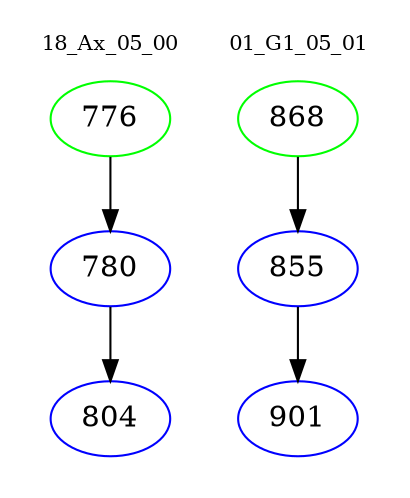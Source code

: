 digraph{
subgraph cluster_0 {
color = white
label = "18_Ax_05_00";
fontsize=10;
T0_776 [label="776", color="green"]
T0_776 -> T0_780 [color="black"]
T0_780 [label="780", color="blue"]
T0_780 -> T0_804 [color="black"]
T0_804 [label="804", color="blue"]
}
subgraph cluster_1 {
color = white
label = "01_G1_05_01";
fontsize=10;
T1_868 [label="868", color="green"]
T1_868 -> T1_855 [color="black"]
T1_855 [label="855", color="blue"]
T1_855 -> T1_901 [color="black"]
T1_901 [label="901", color="blue"]
}
}
